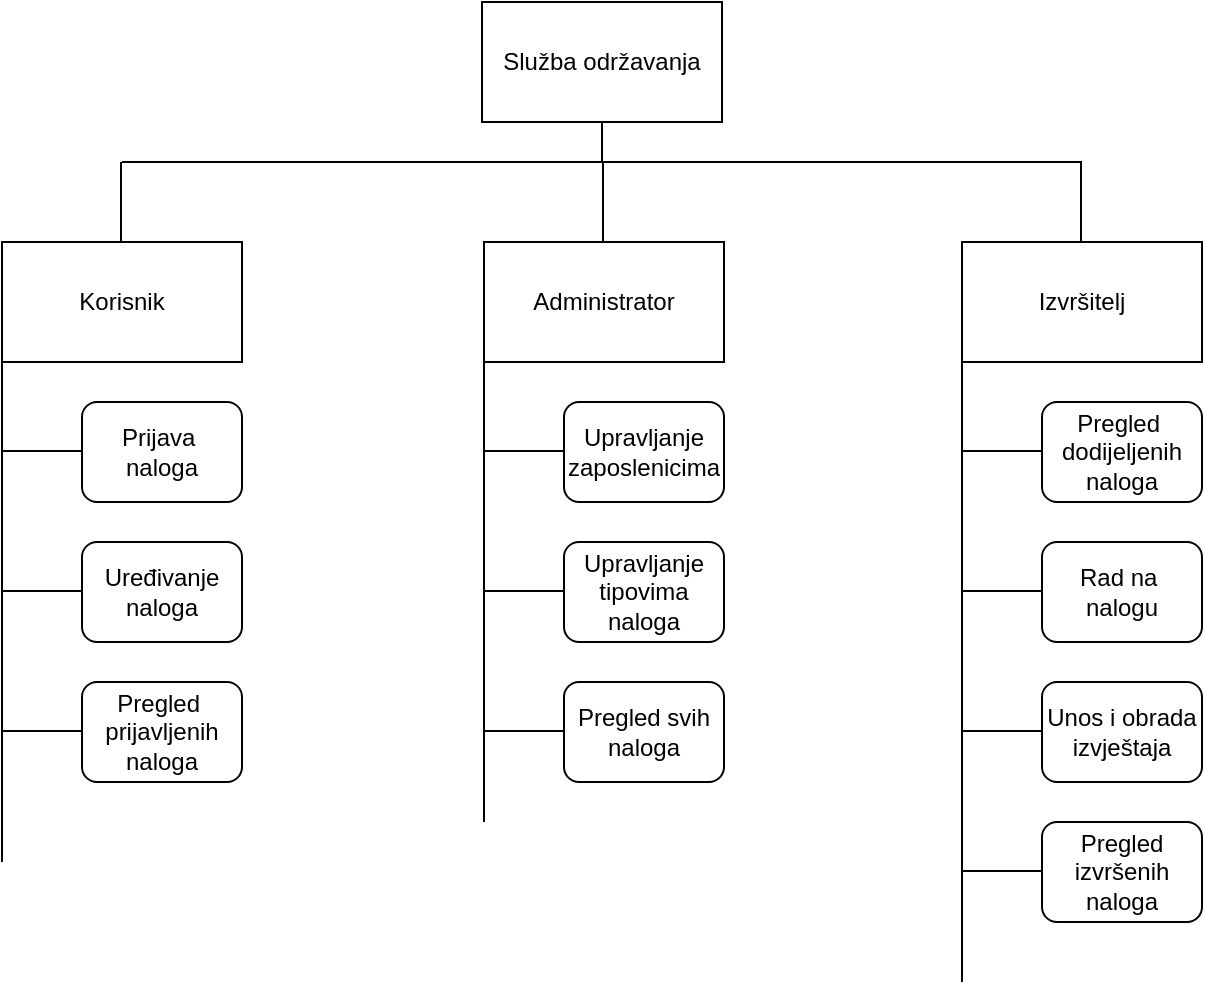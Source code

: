 <mxfile version="24.4.9" type="device">
  <diagram name="Page-1" id="JfjGy4kndvTIvYeLvEvc">
    <mxGraphModel dx="1434" dy="892" grid="1" gridSize="10" guides="1" tooltips="1" connect="1" arrows="1" fold="1" page="1" pageScale="1" pageWidth="827" pageHeight="1169" math="0" shadow="0">
      <root>
        <mxCell id="0" />
        <mxCell id="1" parent="0" />
        <mxCell id="t2zR8JG1Dq7IRGJ8YDr1-25" value="Služba održavanja" style="rounded=0;whiteSpace=wrap;html=1;" parent="1" vertex="1">
          <mxGeometry x="320" y="40" width="120" height="60" as="geometry" />
        </mxCell>
        <mxCell id="t2zR8JG1Dq7IRGJ8YDr1-32" value="" style="endArrow=none;html=1;rounded=0;" parent="1" edge="1">
          <mxGeometry width="50" height="50" relative="1" as="geometry">
            <mxPoint x="140" y="120" as="sourcePoint" />
            <mxPoint x="620" y="120" as="targetPoint" />
          </mxGeometry>
        </mxCell>
        <mxCell id="t2zR8JG1Dq7IRGJ8YDr1-35" value="" style="endArrow=none;html=1;rounded=0;" parent="1" target="t2zR8JG1Dq7IRGJ8YDr1-36" edge="1">
          <mxGeometry width="50" height="50" relative="1" as="geometry">
            <mxPoint x="391" y="190" as="sourcePoint" />
            <mxPoint x="391" y="130" as="targetPoint" />
          </mxGeometry>
        </mxCell>
        <mxCell id="t2zR8JG1Dq7IRGJ8YDr1-36" value="Administrator" style="rounded=0;whiteSpace=wrap;html=1;" parent="1" vertex="1">
          <mxGeometry x="321" y="160" width="120" height="60" as="geometry" />
        </mxCell>
        <mxCell id="t2zR8JG1Dq7IRGJ8YDr1-38" value="" style="endArrow=none;html=1;rounded=0;" parent="1" edge="1">
          <mxGeometry width="50" height="50" relative="1" as="geometry">
            <mxPoint x="380.5" y="160" as="sourcePoint" />
            <mxPoint x="380.5" y="120" as="targetPoint" />
          </mxGeometry>
        </mxCell>
        <mxCell id="t2zR8JG1Dq7IRGJ8YDr1-39" value="Izvršitelj" style="rounded=0;whiteSpace=wrap;html=1;" parent="1" vertex="1">
          <mxGeometry x="560" y="160" width="120" height="60" as="geometry" />
        </mxCell>
        <mxCell id="t2zR8JG1Dq7IRGJ8YDr1-40" value="" style="endArrow=none;html=1;rounded=0;" parent="1" edge="1">
          <mxGeometry width="50" height="50" relative="1" as="geometry">
            <mxPoint x="619.5" y="160" as="sourcePoint" />
            <mxPoint x="619.5" y="120" as="targetPoint" />
          </mxGeometry>
        </mxCell>
        <mxCell id="t2zR8JG1Dq7IRGJ8YDr1-41" value="" style="endArrow=none;html=1;rounded=0;" parent="1" target="t2zR8JG1Dq7IRGJ8YDr1-34" edge="1">
          <mxGeometry width="50" height="50" relative="1" as="geometry">
            <mxPoint x="159.5" y="190" as="sourcePoint" />
            <mxPoint x="159.5" y="130" as="targetPoint" />
          </mxGeometry>
        </mxCell>
        <mxCell id="t2zR8JG1Dq7IRGJ8YDr1-34" value="Korisnik" style="whiteSpace=wrap;html=1;" parent="1" vertex="1">
          <mxGeometry x="80" y="160" width="120" height="60" as="geometry" />
        </mxCell>
        <mxCell id="t2zR8JG1Dq7IRGJ8YDr1-43" value="" style="endArrow=none;html=1;rounded=0;" parent="1" edge="1">
          <mxGeometry width="50" height="50" relative="1" as="geometry">
            <mxPoint x="139.5" y="160" as="sourcePoint" />
            <mxPoint x="139.5" y="130" as="targetPoint" />
            <Array as="points">
              <mxPoint x="139.5" y="120" />
            </Array>
          </mxGeometry>
        </mxCell>
        <mxCell id="t2zR8JG1Dq7IRGJ8YDr1-49" value="" style="endArrow=none;html=1;rounded=0;entryX=0.5;entryY=1;entryDx=0;entryDy=0;" parent="1" target="t2zR8JG1Dq7IRGJ8YDr1-25" edge="1">
          <mxGeometry width="50" height="50" relative="1" as="geometry">
            <mxPoint x="380" y="120" as="sourcePoint" />
            <mxPoint x="440" y="100" as="targetPoint" />
          </mxGeometry>
        </mxCell>
        <mxCell id="t2zR8JG1Dq7IRGJ8YDr1-52" value="" style="endArrow=none;html=1;rounded=0;" parent="1" edge="1">
          <mxGeometry width="50" height="50" relative="1" as="geometry">
            <mxPoint x="80" y="470" as="sourcePoint" />
            <mxPoint x="80" y="230" as="targetPoint" />
            <Array as="points">
              <mxPoint x="80" y="220" />
            </Array>
          </mxGeometry>
        </mxCell>
        <mxCell id="t2zR8JG1Dq7IRGJ8YDr1-54" value="Uređivanje&lt;div&gt;naloga&lt;/div&gt;" style="rounded=1;whiteSpace=wrap;html=1;" parent="1" vertex="1">
          <mxGeometry x="120" y="310" width="80" height="50" as="geometry" />
        </mxCell>
        <mxCell id="t2zR8JG1Dq7IRGJ8YDr1-57" value="Pregled&amp;nbsp;&lt;br&gt;prijavljenih&lt;br&gt;&lt;span style=&quot;background-color: initial;&quot;&gt;naloga&lt;/span&gt;" style="rounded=1;whiteSpace=wrap;html=1;" parent="1" vertex="1">
          <mxGeometry x="120" y="380" width="80" height="50" as="geometry" />
        </mxCell>
        <mxCell id="t2zR8JG1Dq7IRGJ8YDr1-63" value="" style="endArrow=none;html=1;rounded=0;" parent="1" edge="1">
          <mxGeometry width="50" height="50" relative="1" as="geometry">
            <mxPoint x="321" y="450" as="sourcePoint" />
            <mxPoint x="321" y="230" as="targetPoint" />
            <Array as="points">
              <mxPoint x="321" y="220" />
            </Array>
          </mxGeometry>
        </mxCell>
        <mxCell id="t2zR8JG1Dq7IRGJ8YDr1-65" value="Upravljanje&lt;div&gt;tipovima naloga&lt;/div&gt;" style="rounded=1;whiteSpace=wrap;html=1;" parent="1" vertex="1">
          <mxGeometry x="361" y="310" width="80" height="50" as="geometry" />
        </mxCell>
        <mxCell id="t2zR8JG1Dq7IRGJ8YDr1-67" value="Pregled svih&lt;div&gt;naloga&lt;/div&gt;" style="rounded=1;whiteSpace=wrap;html=1;" parent="1" vertex="1">
          <mxGeometry x="361" y="380" width="80" height="50" as="geometry" />
        </mxCell>
        <mxCell id="t2zR8JG1Dq7IRGJ8YDr1-72" value="" style="endArrow=none;html=1;rounded=0;" parent="1" edge="1">
          <mxGeometry width="50" height="50" relative="1" as="geometry">
            <mxPoint x="560" y="530" as="sourcePoint" />
            <mxPoint x="560" y="230" as="targetPoint" />
            <Array as="points">
              <mxPoint x="560" y="220" />
            </Array>
          </mxGeometry>
        </mxCell>
        <mxCell id="t2zR8JG1Dq7IRGJ8YDr1-74" value="Pregled&amp;nbsp;&lt;div&gt;dodijeljenih&lt;br&gt;&lt;div&gt;naloga&lt;/div&gt;&lt;/div&gt;" style="rounded=1;whiteSpace=wrap;html=1;" parent="1" vertex="1">
          <mxGeometry x="600" y="240" width="80" height="50" as="geometry" />
        </mxCell>
        <mxCell id="TcXRs2jZcjVELC_aoPdt-3" value="Prijava&amp;nbsp;&lt;br&gt;&lt;span style=&quot;background-color: initial;&quot;&gt;naloga&lt;/span&gt;" style="rounded=1;whiteSpace=wrap;html=1;" parent="1" vertex="1">
          <mxGeometry x="120" y="240" width="80" height="50" as="geometry" />
        </mxCell>
        <mxCell id="TcXRs2jZcjVELC_aoPdt-15" value="Upravljanje&lt;div&gt;zaposlenicima&lt;/div&gt;" style="rounded=1;whiteSpace=wrap;html=1;" parent="1" vertex="1">
          <mxGeometry x="361" y="240" width="80" height="50" as="geometry" />
        </mxCell>
        <mxCell id="Ml7sm4U--j-oLenQAUOs-1" value="" style="endArrow=none;html=1;rounded=0;" parent="1" edge="1">
          <mxGeometry width="50" height="50" relative="1" as="geometry">
            <mxPoint x="80" y="264.5" as="sourcePoint" />
            <mxPoint x="120" y="264.5" as="targetPoint" />
          </mxGeometry>
        </mxCell>
        <mxCell id="Ml7sm4U--j-oLenQAUOs-2" value="" style="endArrow=none;html=1;rounded=0;" parent="1" edge="1">
          <mxGeometry width="50" height="50" relative="1" as="geometry">
            <mxPoint x="321" y="264.5" as="sourcePoint" />
            <mxPoint x="361" y="264.5" as="targetPoint" />
          </mxGeometry>
        </mxCell>
        <mxCell id="Ml7sm4U--j-oLenQAUOs-3" value="" style="endArrow=none;html=1;rounded=0;" parent="1" edge="1">
          <mxGeometry width="50" height="50" relative="1" as="geometry">
            <mxPoint x="560" y="264.5" as="sourcePoint" />
            <mxPoint x="600" y="264.5" as="targetPoint" />
          </mxGeometry>
        </mxCell>
        <mxCell id="Ml7sm4U--j-oLenQAUOs-5" value="" style="endArrow=none;html=1;rounded=0;" parent="1" edge="1">
          <mxGeometry width="50" height="50" relative="1" as="geometry">
            <mxPoint x="80" y="334.5" as="sourcePoint" />
            <mxPoint x="120" y="334.5" as="targetPoint" />
          </mxGeometry>
        </mxCell>
        <mxCell id="Ml7sm4U--j-oLenQAUOs-8" value="" style="endArrow=none;html=1;rounded=0;" parent="1" edge="1">
          <mxGeometry width="50" height="50" relative="1" as="geometry">
            <mxPoint x="80" y="404.5" as="sourcePoint" />
            <mxPoint x="120" y="404.5" as="targetPoint" />
          </mxGeometry>
        </mxCell>
        <mxCell id="Ml7sm4U--j-oLenQAUOs-9" value="" style="endArrow=none;html=1;rounded=0;" parent="1" edge="1">
          <mxGeometry width="50" height="50" relative="1" as="geometry">
            <mxPoint x="321" y="334.5" as="sourcePoint" />
            <mxPoint x="361" y="334.5" as="targetPoint" />
          </mxGeometry>
        </mxCell>
        <mxCell id="Ml7sm4U--j-oLenQAUOs-10" value="" style="endArrow=none;html=1;rounded=0;" parent="1" edge="1">
          <mxGeometry width="50" height="50" relative="1" as="geometry">
            <mxPoint x="321" y="404.5" as="sourcePoint" />
            <mxPoint x="361" y="404.5" as="targetPoint" />
          </mxGeometry>
        </mxCell>
        <mxCell id="ocitNbEmRb2EH8fTyLSK-1" value="Unos i obrada izvještaja" style="rounded=1;whiteSpace=wrap;html=1;" vertex="1" parent="1">
          <mxGeometry x="600" y="380" width="80" height="50" as="geometry" />
        </mxCell>
        <mxCell id="ocitNbEmRb2EH8fTyLSK-2" value="Pregled izvršenih naloga" style="rounded=1;whiteSpace=wrap;html=1;" vertex="1" parent="1">
          <mxGeometry x="600" y="450" width="80" height="50" as="geometry" />
        </mxCell>
        <mxCell id="ocitNbEmRb2EH8fTyLSK-4" value="Rad na&amp;nbsp;&lt;div&gt;nalogu&lt;/div&gt;" style="rounded=1;whiteSpace=wrap;html=1;" vertex="1" parent="1">
          <mxGeometry x="600" y="310" width="80" height="50" as="geometry" />
        </mxCell>
        <mxCell id="ocitNbEmRb2EH8fTyLSK-6" value="" style="endArrow=none;html=1;rounded=0;" edge="1" parent="1">
          <mxGeometry width="50" height="50" relative="1" as="geometry">
            <mxPoint x="560" y="334.5" as="sourcePoint" />
            <mxPoint x="600" y="334.5" as="targetPoint" />
          </mxGeometry>
        </mxCell>
        <mxCell id="ocitNbEmRb2EH8fTyLSK-7" value="" style="endArrow=none;html=1;rounded=0;" edge="1" parent="1">
          <mxGeometry width="50" height="50" relative="1" as="geometry">
            <mxPoint x="560" y="404.5" as="sourcePoint" />
            <mxPoint x="600" y="404.5" as="targetPoint" />
          </mxGeometry>
        </mxCell>
        <mxCell id="ocitNbEmRb2EH8fTyLSK-10" value="" style="endArrow=none;html=1;rounded=0;" edge="1" parent="1">
          <mxGeometry width="50" height="50" relative="1" as="geometry">
            <mxPoint x="560" y="474.5" as="sourcePoint" />
            <mxPoint x="600" y="474.5" as="targetPoint" />
          </mxGeometry>
        </mxCell>
      </root>
    </mxGraphModel>
  </diagram>
</mxfile>
